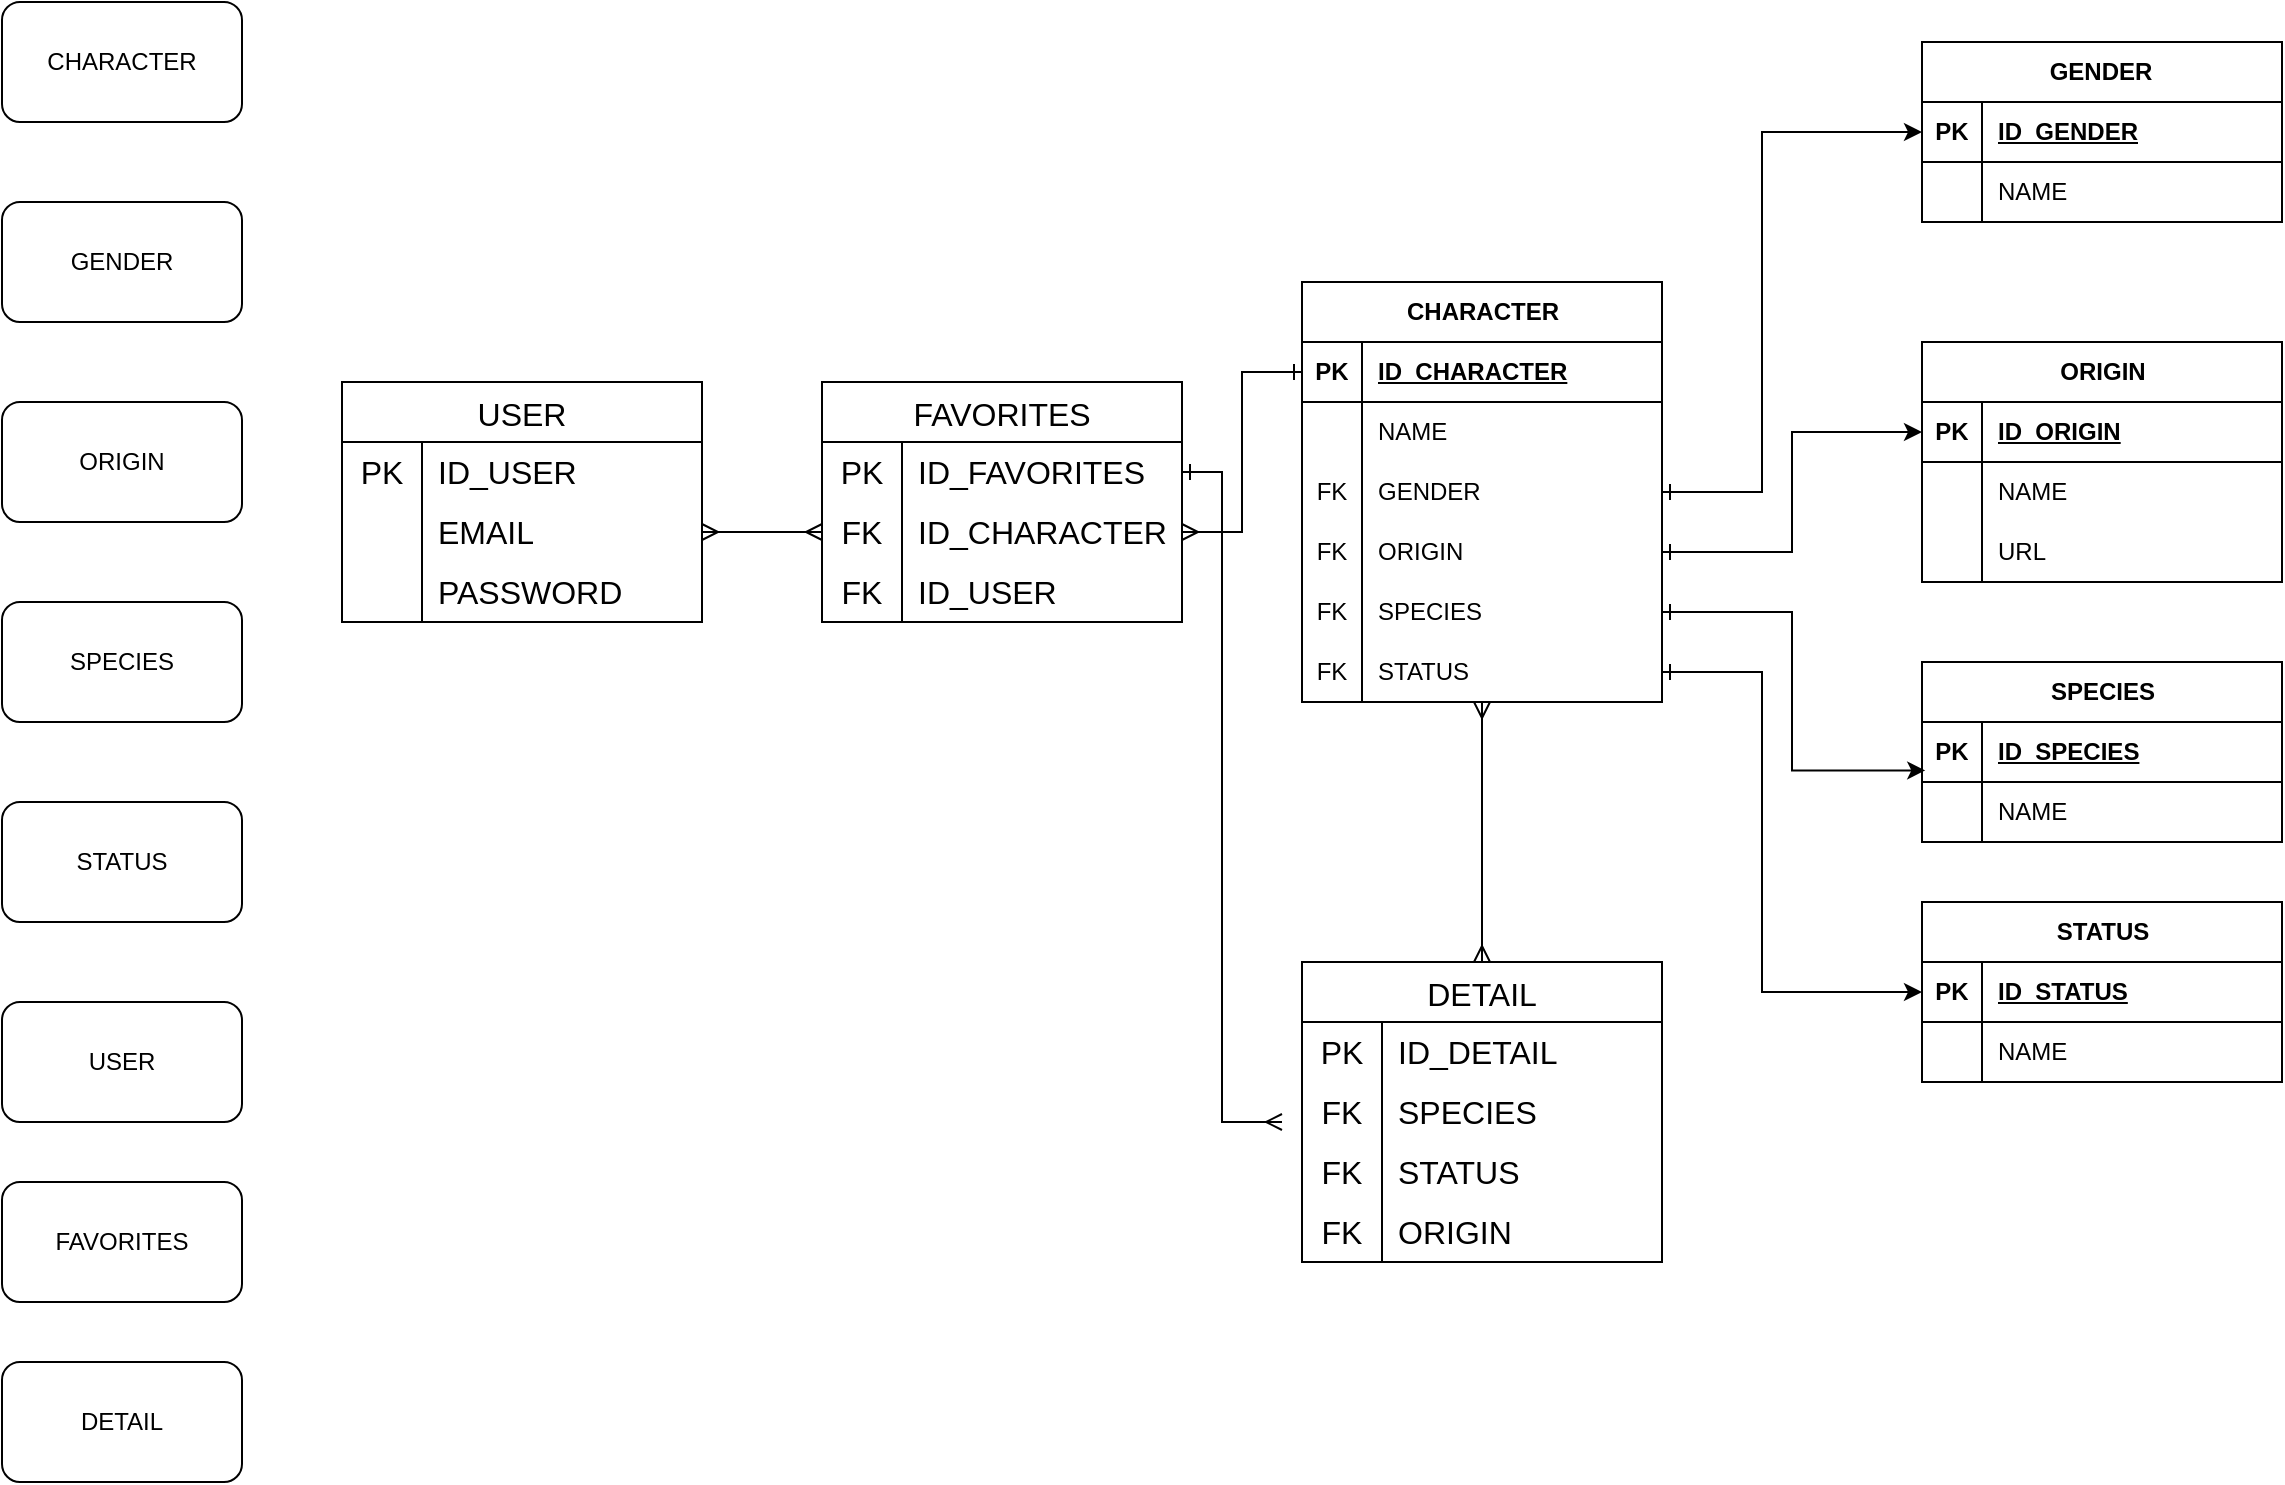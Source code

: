 <mxfile version="22.0.2" type="device">
  <diagram name="Página-1" id="U8-oex3QcZjuOHcGFWiY">
    <mxGraphModel dx="1219" dy="722" grid="1" gridSize="10" guides="1" tooltips="1" connect="1" arrows="1" fold="1" page="1" pageScale="1" pageWidth="1169" pageHeight="827" background="none" math="0" shadow="0">
      <root>
        <mxCell id="0" />
        <mxCell id="1" parent="0" />
        <mxCell id="LmtwiRW8bzPw_4DtUCtR-1" value="CHARACTER" style="rounded=1;whiteSpace=wrap;html=1;" parent="1" vertex="1">
          <mxGeometry x="20" y="80" width="120" height="60" as="geometry" />
        </mxCell>
        <mxCell id="LmtwiRW8bzPw_4DtUCtR-2" value="STATUS" style="rounded=1;whiteSpace=wrap;html=1;" parent="1" vertex="1">
          <mxGeometry x="20" y="480" width="120" height="60" as="geometry" />
        </mxCell>
        <mxCell id="LmtwiRW8bzPw_4DtUCtR-3" value="SPECIES" style="rounded=1;whiteSpace=wrap;html=1;" parent="1" vertex="1">
          <mxGeometry x="20" y="380" width="120" height="60" as="geometry" />
        </mxCell>
        <mxCell id="LmtwiRW8bzPw_4DtUCtR-4" value="ORIGIN" style="rounded=1;whiteSpace=wrap;html=1;" parent="1" vertex="1">
          <mxGeometry x="20" y="280" width="120" height="60" as="geometry" />
        </mxCell>
        <mxCell id="LmtwiRW8bzPw_4DtUCtR-5" value="GENDER" style="rounded=1;whiteSpace=wrap;html=1;" parent="1" vertex="1">
          <mxGeometry x="20" y="180" width="120" height="60" as="geometry" />
        </mxCell>
        <mxCell id="LmtwiRW8bzPw_4DtUCtR-28" value="USER" style="rounded=1;whiteSpace=wrap;html=1;" parent="1" vertex="1">
          <mxGeometry x="20" y="580" width="120" height="60" as="geometry" />
        </mxCell>
        <mxCell id="LmtwiRW8bzPw_4DtUCtR-29" value="FAVORITES" style="rounded=1;whiteSpace=wrap;html=1;" parent="1" vertex="1">
          <mxGeometry x="20" y="670" width="120" height="60" as="geometry" />
        </mxCell>
        <mxCell id="LmtwiRW8bzPw_4DtUCtR-155" style="edgeStyle=orthogonalEdgeStyle;rounded=0;orthogonalLoop=1;jettySize=auto;html=1;startArrow=ERmany;startFill=0;endArrow=ERmany;endFill=0;" parent="1" source="LmtwiRW8bzPw_4DtUCtR-31" edge="1">
          <mxGeometry relative="1" as="geometry">
            <mxPoint x="760" y="560" as="targetPoint" />
          </mxGeometry>
        </mxCell>
        <mxCell id="LmtwiRW8bzPw_4DtUCtR-31" value="CHARACTER" style="shape=table;startSize=30;container=1;collapsible=1;childLayout=tableLayout;fixedRows=1;rowLines=0;fontStyle=1;align=center;resizeLast=1;html=1;" parent="1" vertex="1">
          <mxGeometry x="670" y="220" width="180" height="210" as="geometry" />
        </mxCell>
        <mxCell id="LmtwiRW8bzPw_4DtUCtR-32" value="" style="shape=tableRow;horizontal=0;startSize=0;swimlaneHead=0;swimlaneBody=0;fillColor=none;collapsible=0;dropTarget=0;points=[[0,0.5],[1,0.5]];portConstraint=eastwest;top=0;left=0;right=0;bottom=1;" parent="LmtwiRW8bzPw_4DtUCtR-31" vertex="1">
          <mxGeometry y="30" width="180" height="30" as="geometry" />
        </mxCell>
        <mxCell id="LmtwiRW8bzPw_4DtUCtR-33" value="PK" style="shape=partialRectangle;connectable=0;fillColor=none;top=0;left=0;bottom=0;right=0;fontStyle=1;overflow=hidden;whiteSpace=wrap;html=1;" parent="LmtwiRW8bzPw_4DtUCtR-32" vertex="1">
          <mxGeometry width="30" height="30" as="geometry">
            <mxRectangle width="30" height="30" as="alternateBounds" />
          </mxGeometry>
        </mxCell>
        <mxCell id="LmtwiRW8bzPw_4DtUCtR-34" value="ID_CHARACTER" style="shape=partialRectangle;connectable=0;fillColor=none;top=0;left=0;bottom=0;right=0;align=left;spacingLeft=6;fontStyle=5;overflow=hidden;whiteSpace=wrap;html=1;" parent="LmtwiRW8bzPw_4DtUCtR-32" vertex="1">
          <mxGeometry x="30" width="150" height="30" as="geometry">
            <mxRectangle width="150" height="30" as="alternateBounds" />
          </mxGeometry>
        </mxCell>
        <mxCell id="LmtwiRW8bzPw_4DtUCtR-35" value="" style="shape=tableRow;horizontal=0;startSize=0;swimlaneHead=0;swimlaneBody=0;fillColor=none;collapsible=0;dropTarget=0;points=[[0,0.5],[1,0.5]];portConstraint=eastwest;top=0;left=0;right=0;bottom=0;" parent="LmtwiRW8bzPw_4DtUCtR-31" vertex="1">
          <mxGeometry y="60" width="180" height="30" as="geometry" />
        </mxCell>
        <mxCell id="LmtwiRW8bzPw_4DtUCtR-36" value="" style="shape=partialRectangle;connectable=0;fillColor=none;top=0;left=0;bottom=0;right=0;editable=1;overflow=hidden;whiteSpace=wrap;html=1;" parent="LmtwiRW8bzPw_4DtUCtR-35" vertex="1">
          <mxGeometry width="30" height="30" as="geometry">
            <mxRectangle width="30" height="30" as="alternateBounds" />
          </mxGeometry>
        </mxCell>
        <mxCell id="LmtwiRW8bzPw_4DtUCtR-37" value="NAME" style="shape=partialRectangle;connectable=0;fillColor=none;top=0;left=0;bottom=0;right=0;align=left;spacingLeft=6;overflow=hidden;whiteSpace=wrap;html=1;" parent="LmtwiRW8bzPw_4DtUCtR-35" vertex="1">
          <mxGeometry x="30" width="150" height="30" as="geometry">
            <mxRectangle width="150" height="30" as="alternateBounds" />
          </mxGeometry>
        </mxCell>
        <mxCell id="LmtwiRW8bzPw_4DtUCtR-38" value="" style="shape=tableRow;horizontal=0;startSize=0;swimlaneHead=0;swimlaneBody=0;fillColor=none;collapsible=0;dropTarget=0;points=[[0,0.5],[1,0.5]];portConstraint=eastwest;top=0;left=0;right=0;bottom=0;" parent="LmtwiRW8bzPw_4DtUCtR-31" vertex="1">
          <mxGeometry y="90" width="180" height="30" as="geometry" />
        </mxCell>
        <mxCell id="LmtwiRW8bzPw_4DtUCtR-39" value="FK" style="shape=partialRectangle;connectable=0;fillColor=none;top=0;left=0;bottom=0;right=0;editable=1;overflow=hidden;whiteSpace=wrap;html=1;" parent="LmtwiRW8bzPw_4DtUCtR-38" vertex="1">
          <mxGeometry width="30" height="30" as="geometry">
            <mxRectangle width="30" height="30" as="alternateBounds" />
          </mxGeometry>
        </mxCell>
        <mxCell id="LmtwiRW8bzPw_4DtUCtR-40" value="GENDER" style="shape=partialRectangle;connectable=0;fillColor=none;top=0;left=0;bottom=0;right=0;align=left;spacingLeft=6;overflow=hidden;whiteSpace=wrap;html=1;" parent="LmtwiRW8bzPw_4DtUCtR-38" vertex="1">
          <mxGeometry x="30" width="150" height="30" as="geometry">
            <mxRectangle width="150" height="30" as="alternateBounds" />
          </mxGeometry>
        </mxCell>
        <mxCell id="LmtwiRW8bzPw_4DtUCtR-41" value="" style="shape=tableRow;horizontal=0;startSize=0;swimlaneHead=0;swimlaneBody=0;fillColor=none;collapsible=0;dropTarget=0;points=[[0,0.5],[1,0.5]];portConstraint=eastwest;top=0;left=0;right=0;bottom=0;" parent="LmtwiRW8bzPw_4DtUCtR-31" vertex="1">
          <mxGeometry y="120" width="180" height="30" as="geometry" />
        </mxCell>
        <mxCell id="LmtwiRW8bzPw_4DtUCtR-42" value="FK" style="shape=partialRectangle;connectable=0;fillColor=none;top=0;left=0;bottom=0;right=0;editable=1;overflow=hidden;whiteSpace=wrap;html=1;" parent="LmtwiRW8bzPw_4DtUCtR-41" vertex="1">
          <mxGeometry width="30" height="30" as="geometry">
            <mxRectangle width="30" height="30" as="alternateBounds" />
          </mxGeometry>
        </mxCell>
        <mxCell id="LmtwiRW8bzPw_4DtUCtR-43" value="ORIGIN" style="shape=partialRectangle;connectable=0;fillColor=none;top=0;left=0;bottom=0;right=0;align=left;spacingLeft=6;overflow=hidden;whiteSpace=wrap;html=1;" parent="LmtwiRW8bzPw_4DtUCtR-41" vertex="1">
          <mxGeometry x="30" width="150" height="30" as="geometry">
            <mxRectangle width="150" height="30" as="alternateBounds" />
          </mxGeometry>
        </mxCell>
        <mxCell id="LmtwiRW8bzPw_4DtUCtR-44" value="" style="shape=tableRow;horizontal=0;startSize=0;swimlaneHead=0;swimlaneBody=0;fillColor=none;collapsible=0;dropTarget=0;points=[[0,0.5],[1,0.5]];portConstraint=eastwest;top=0;left=0;right=0;bottom=0;" parent="LmtwiRW8bzPw_4DtUCtR-31" vertex="1">
          <mxGeometry y="150" width="180" height="30" as="geometry" />
        </mxCell>
        <mxCell id="LmtwiRW8bzPw_4DtUCtR-45" value="FK" style="shape=partialRectangle;connectable=0;fillColor=none;top=0;left=0;bottom=0;right=0;editable=1;overflow=hidden;whiteSpace=wrap;html=1;" parent="LmtwiRW8bzPw_4DtUCtR-44" vertex="1">
          <mxGeometry width="30" height="30" as="geometry">
            <mxRectangle width="30" height="30" as="alternateBounds" />
          </mxGeometry>
        </mxCell>
        <mxCell id="LmtwiRW8bzPw_4DtUCtR-46" value="SPECIES" style="shape=partialRectangle;connectable=0;fillColor=none;top=0;left=0;bottom=0;right=0;align=left;spacingLeft=6;overflow=hidden;whiteSpace=wrap;html=1;" parent="LmtwiRW8bzPw_4DtUCtR-44" vertex="1">
          <mxGeometry x="30" width="150" height="30" as="geometry">
            <mxRectangle width="150" height="30" as="alternateBounds" />
          </mxGeometry>
        </mxCell>
        <mxCell id="LmtwiRW8bzPw_4DtUCtR-47" value="" style="shape=tableRow;horizontal=0;startSize=0;swimlaneHead=0;swimlaneBody=0;fillColor=none;collapsible=0;dropTarget=0;points=[[0,0.5],[1,0.5]];portConstraint=eastwest;top=0;left=0;right=0;bottom=0;" parent="LmtwiRW8bzPw_4DtUCtR-31" vertex="1">
          <mxGeometry y="180" width="180" height="30" as="geometry" />
        </mxCell>
        <mxCell id="LmtwiRW8bzPw_4DtUCtR-48" value="FK" style="shape=partialRectangle;connectable=0;fillColor=none;top=0;left=0;bottom=0;right=0;editable=1;overflow=hidden;whiteSpace=wrap;html=1;" parent="LmtwiRW8bzPw_4DtUCtR-47" vertex="1">
          <mxGeometry width="30" height="30" as="geometry">
            <mxRectangle width="30" height="30" as="alternateBounds" />
          </mxGeometry>
        </mxCell>
        <mxCell id="LmtwiRW8bzPw_4DtUCtR-49" value="STATUS" style="shape=partialRectangle;connectable=0;fillColor=none;top=0;left=0;bottom=0;right=0;align=left;spacingLeft=6;overflow=hidden;whiteSpace=wrap;html=1;" parent="LmtwiRW8bzPw_4DtUCtR-47" vertex="1">
          <mxGeometry x="30" width="150" height="30" as="geometry">
            <mxRectangle width="150" height="30" as="alternateBounds" />
          </mxGeometry>
        </mxCell>
        <mxCell id="LmtwiRW8bzPw_4DtUCtR-50" value="GENDER&lt;span style=&quot;white-space: pre;&quot;&gt;&#x9;&lt;/span&gt;" style="shape=table;startSize=30;container=1;collapsible=1;childLayout=tableLayout;fixedRows=1;rowLines=0;fontStyle=1;align=center;resizeLast=1;html=1;" parent="1" vertex="1">
          <mxGeometry x="980" y="100" width="180" height="90" as="geometry" />
        </mxCell>
        <mxCell id="LmtwiRW8bzPw_4DtUCtR-51" value="" style="shape=tableRow;horizontal=0;startSize=0;swimlaneHead=0;swimlaneBody=0;fillColor=none;collapsible=0;dropTarget=0;points=[[0,0.5],[1,0.5]];portConstraint=eastwest;top=0;left=0;right=0;bottom=1;" parent="LmtwiRW8bzPw_4DtUCtR-50" vertex="1">
          <mxGeometry y="30" width="180" height="30" as="geometry" />
        </mxCell>
        <mxCell id="LmtwiRW8bzPw_4DtUCtR-52" value="PK" style="shape=partialRectangle;connectable=0;fillColor=none;top=0;left=0;bottom=0;right=0;fontStyle=1;overflow=hidden;whiteSpace=wrap;html=1;" parent="LmtwiRW8bzPw_4DtUCtR-51" vertex="1">
          <mxGeometry width="30" height="30" as="geometry">
            <mxRectangle width="30" height="30" as="alternateBounds" />
          </mxGeometry>
        </mxCell>
        <mxCell id="LmtwiRW8bzPw_4DtUCtR-53" value="ID_GENDER" style="shape=partialRectangle;connectable=0;fillColor=none;top=0;left=0;bottom=0;right=0;align=left;spacingLeft=6;fontStyle=5;overflow=hidden;whiteSpace=wrap;html=1;" parent="LmtwiRW8bzPw_4DtUCtR-51" vertex="1">
          <mxGeometry x="30" width="150" height="30" as="geometry">
            <mxRectangle width="150" height="30" as="alternateBounds" />
          </mxGeometry>
        </mxCell>
        <mxCell id="LmtwiRW8bzPw_4DtUCtR-54" value="" style="shape=tableRow;horizontal=0;startSize=0;swimlaneHead=0;swimlaneBody=0;fillColor=none;collapsible=0;dropTarget=0;points=[[0,0.5],[1,0.5]];portConstraint=eastwest;top=0;left=0;right=0;bottom=0;" parent="LmtwiRW8bzPw_4DtUCtR-50" vertex="1">
          <mxGeometry y="60" width="180" height="30" as="geometry" />
        </mxCell>
        <mxCell id="LmtwiRW8bzPw_4DtUCtR-55" value="" style="shape=partialRectangle;connectable=0;fillColor=none;top=0;left=0;bottom=0;right=0;editable=1;overflow=hidden;whiteSpace=wrap;html=1;" parent="LmtwiRW8bzPw_4DtUCtR-54" vertex="1">
          <mxGeometry width="30" height="30" as="geometry">
            <mxRectangle width="30" height="30" as="alternateBounds" />
          </mxGeometry>
        </mxCell>
        <mxCell id="LmtwiRW8bzPw_4DtUCtR-56" value="NAME" style="shape=partialRectangle;connectable=0;fillColor=none;top=0;left=0;bottom=0;right=0;align=left;spacingLeft=6;overflow=hidden;whiteSpace=wrap;html=1;" parent="LmtwiRW8bzPw_4DtUCtR-54" vertex="1">
          <mxGeometry x="30" width="150" height="30" as="geometry">
            <mxRectangle width="150" height="30" as="alternateBounds" />
          </mxGeometry>
        </mxCell>
        <mxCell id="LmtwiRW8bzPw_4DtUCtR-63" value="SPECIES" style="shape=table;startSize=30;container=1;collapsible=1;childLayout=tableLayout;fixedRows=1;rowLines=0;fontStyle=1;align=center;resizeLast=1;html=1;" parent="1" vertex="1">
          <mxGeometry x="980" y="410" width="180" height="90" as="geometry" />
        </mxCell>
        <mxCell id="LmtwiRW8bzPw_4DtUCtR-64" value="" style="shape=tableRow;horizontal=0;startSize=0;swimlaneHead=0;swimlaneBody=0;fillColor=none;collapsible=0;dropTarget=0;points=[[0,0.5],[1,0.5]];portConstraint=eastwest;top=0;left=0;right=0;bottom=1;" parent="LmtwiRW8bzPw_4DtUCtR-63" vertex="1">
          <mxGeometry y="30" width="180" height="30" as="geometry" />
        </mxCell>
        <mxCell id="LmtwiRW8bzPw_4DtUCtR-65" value="PK" style="shape=partialRectangle;connectable=0;fillColor=none;top=0;left=0;bottom=0;right=0;fontStyle=1;overflow=hidden;whiteSpace=wrap;html=1;" parent="LmtwiRW8bzPw_4DtUCtR-64" vertex="1">
          <mxGeometry width="30" height="30" as="geometry">
            <mxRectangle width="30" height="30" as="alternateBounds" />
          </mxGeometry>
        </mxCell>
        <mxCell id="LmtwiRW8bzPw_4DtUCtR-66" value="ID_SPECIES" style="shape=partialRectangle;connectable=0;fillColor=none;top=0;left=0;bottom=0;right=0;align=left;spacingLeft=6;fontStyle=5;overflow=hidden;whiteSpace=wrap;html=1;" parent="LmtwiRW8bzPw_4DtUCtR-64" vertex="1">
          <mxGeometry x="30" width="150" height="30" as="geometry">
            <mxRectangle width="150" height="30" as="alternateBounds" />
          </mxGeometry>
        </mxCell>
        <mxCell id="LmtwiRW8bzPw_4DtUCtR-67" value="" style="shape=tableRow;horizontal=0;startSize=0;swimlaneHead=0;swimlaneBody=0;fillColor=none;collapsible=0;dropTarget=0;points=[[0,0.5],[1,0.5]];portConstraint=eastwest;top=0;left=0;right=0;bottom=0;" parent="LmtwiRW8bzPw_4DtUCtR-63" vertex="1">
          <mxGeometry y="60" width="180" height="30" as="geometry" />
        </mxCell>
        <mxCell id="LmtwiRW8bzPw_4DtUCtR-68" value="" style="shape=partialRectangle;connectable=0;fillColor=none;top=0;left=0;bottom=0;right=0;editable=1;overflow=hidden;whiteSpace=wrap;html=1;" parent="LmtwiRW8bzPw_4DtUCtR-67" vertex="1">
          <mxGeometry width="30" height="30" as="geometry">
            <mxRectangle width="30" height="30" as="alternateBounds" />
          </mxGeometry>
        </mxCell>
        <mxCell id="LmtwiRW8bzPw_4DtUCtR-69" value="NAME" style="shape=partialRectangle;connectable=0;fillColor=none;top=0;left=0;bottom=0;right=0;align=left;spacingLeft=6;overflow=hidden;whiteSpace=wrap;html=1;" parent="LmtwiRW8bzPw_4DtUCtR-67" vertex="1">
          <mxGeometry x="30" width="150" height="30" as="geometry">
            <mxRectangle width="150" height="30" as="alternateBounds" />
          </mxGeometry>
        </mxCell>
        <mxCell id="LmtwiRW8bzPw_4DtUCtR-76" value="ORIGIN" style="shape=table;startSize=30;container=1;collapsible=1;childLayout=tableLayout;fixedRows=1;rowLines=0;fontStyle=1;align=center;resizeLast=1;html=1;" parent="1" vertex="1">
          <mxGeometry x="980" y="250" width="180" height="120" as="geometry" />
        </mxCell>
        <mxCell id="LmtwiRW8bzPw_4DtUCtR-77" value="" style="shape=tableRow;horizontal=0;startSize=0;swimlaneHead=0;swimlaneBody=0;fillColor=none;collapsible=0;dropTarget=0;points=[[0,0.5],[1,0.5]];portConstraint=eastwest;top=0;left=0;right=0;bottom=1;" parent="LmtwiRW8bzPw_4DtUCtR-76" vertex="1">
          <mxGeometry y="30" width="180" height="30" as="geometry" />
        </mxCell>
        <mxCell id="LmtwiRW8bzPw_4DtUCtR-78" value="PK" style="shape=partialRectangle;connectable=0;fillColor=none;top=0;left=0;bottom=0;right=0;fontStyle=1;overflow=hidden;whiteSpace=wrap;html=1;" parent="LmtwiRW8bzPw_4DtUCtR-77" vertex="1">
          <mxGeometry width="30" height="30" as="geometry">
            <mxRectangle width="30" height="30" as="alternateBounds" />
          </mxGeometry>
        </mxCell>
        <mxCell id="LmtwiRW8bzPw_4DtUCtR-79" value="ID_ORIGIN&lt;span style=&quot;white-space: pre;&quot;&gt;&#x9;&lt;/span&gt;" style="shape=partialRectangle;connectable=0;fillColor=none;top=0;left=0;bottom=0;right=0;align=left;spacingLeft=6;fontStyle=5;overflow=hidden;whiteSpace=wrap;html=1;" parent="LmtwiRW8bzPw_4DtUCtR-77" vertex="1">
          <mxGeometry x="30" width="150" height="30" as="geometry">
            <mxRectangle width="150" height="30" as="alternateBounds" />
          </mxGeometry>
        </mxCell>
        <mxCell id="LmtwiRW8bzPw_4DtUCtR-80" value="" style="shape=tableRow;horizontal=0;startSize=0;swimlaneHead=0;swimlaneBody=0;fillColor=none;collapsible=0;dropTarget=0;points=[[0,0.5],[1,0.5]];portConstraint=eastwest;top=0;left=0;right=0;bottom=0;" parent="LmtwiRW8bzPw_4DtUCtR-76" vertex="1">
          <mxGeometry y="60" width="180" height="30" as="geometry" />
        </mxCell>
        <mxCell id="LmtwiRW8bzPw_4DtUCtR-81" value="" style="shape=partialRectangle;connectable=0;fillColor=none;top=0;left=0;bottom=0;right=0;editable=1;overflow=hidden;whiteSpace=wrap;html=1;" parent="LmtwiRW8bzPw_4DtUCtR-80" vertex="1">
          <mxGeometry width="30" height="30" as="geometry">
            <mxRectangle width="30" height="30" as="alternateBounds" />
          </mxGeometry>
        </mxCell>
        <mxCell id="LmtwiRW8bzPw_4DtUCtR-82" value="NAME" style="shape=partialRectangle;connectable=0;fillColor=none;top=0;left=0;bottom=0;right=0;align=left;spacingLeft=6;overflow=hidden;whiteSpace=wrap;html=1;" parent="LmtwiRW8bzPw_4DtUCtR-80" vertex="1">
          <mxGeometry x="30" width="150" height="30" as="geometry">
            <mxRectangle width="150" height="30" as="alternateBounds" />
          </mxGeometry>
        </mxCell>
        <mxCell id="LmtwiRW8bzPw_4DtUCtR-86" value="" style="shape=tableRow;horizontal=0;startSize=0;swimlaneHead=0;swimlaneBody=0;fillColor=none;collapsible=0;dropTarget=0;points=[[0,0.5],[1,0.5]];portConstraint=eastwest;top=0;left=0;right=0;bottom=0;" parent="LmtwiRW8bzPw_4DtUCtR-76" vertex="1">
          <mxGeometry y="90" width="180" height="30" as="geometry" />
        </mxCell>
        <mxCell id="LmtwiRW8bzPw_4DtUCtR-87" value="" style="shape=partialRectangle;connectable=0;fillColor=none;top=0;left=0;bottom=0;right=0;editable=1;overflow=hidden;whiteSpace=wrap;html=1;" parent="LmtwiRW8bzPw_4DtUCtR-86" vertex="1">
          <mxGeometry width="30" height="30" as="geometry">
            <mxRectangle width="30" height="30" as="alternateBounds" />
          </mxGeometry>
        </mxCell>
        <mxCell id="LmtwiRW8bzPw_4DtUCtR-88" value="URL" style="shape=partialRectangle;connectable=0;fillColor=none;top=0;left=0;bottom=0;right=0;align=left;spacingLeft=6;overflow=hidden;whiteSpace=wrap;html=1;" parent="LmtwiRW8bzPw_4DtUCtR-86" vertex="1">
          <mxGeometry x="30" width="150" height="30" as="geometry">
            <mxRectangle width="150" height="30" as="alternateBounds" />
          </mxGeometry>
        </mxCell>
        <mxCell id="LmtwiRW8bzPw_4DtUCtR-89" style="edgeStyle=orthogonalEdgeStyle;rounded=0;orthogonalLoop=1;jettySize=auto;html=1;startArrow=ERone;startFill=0;entryX=0;entryY=0.5;entryDx=0;entryDy=0;" parent="1" source="LmtwiRW8bzPw_4DtUCtR-38" target="LmtwiRW8bzPw_4DtUCtR-51" edge="1">
          <mxGeometry relative="1" as="geometry">
            <mxPoint x="960" y="133" as="targetPoint" />
            <Array as="points">
              <mxPoint x="900" y="325" />
              <mxPoint x="900" y="145" />
            </Array>
          </mxGeometry>
        </mxCell>
        <mxCell id="LmtwiRW8bzPw_4DtUCtR-90" style="edgeStyle=orthogonalEdgeStyle;rounded=0;orthogonalLoop=1;jettySize=auto;html=1;exitX=1;exitY=0.5;exitDx=0;exitDy=0;entryX=0;entryY=0.5;entryDx=0;entryDy=0;startArrow=ERone;startFill=0;" parent="1" source="LmtwiRW8bzPw_4DtUCtR-41" target="LmtwiRW8bzPw_4DtUCtR-77" edge="1">
          <mxGeometry relative="1" as="geometry" />
        </mxCell>
        <mxCell id="LmtwiRW8bzPw_4DtUCtR-91" style="edgeStyle=orthogonalEdgeStyle;rounded=0;orthogonalLoop=1;jettySize=auto;html=1;entryX=0.009;entryY=0.807;entryDx=0;entryDy=0;entryPerimeter=0;startArrow=ERone;startFill=0;" parent="1" source="LmtwiRW8bzPw_4DtUCtR-44" target="LmtwiRW8bzPw_4DtUCtR-64" edge="1">
          <mxGeometry relative="1" as="geometry">
            <mxPoint x="900" y="460" as="targetPoint" />
          </mxGeometry>
        </mxCell>
        <mxCell id="LmtwiRW8bzPw_4DtUCtR-107" value="STATUS" style="shape=table;startSize=30;container=1;collapsible=1;childLayout=tableLayout;fixedRows=1;rowLines=0;fontStyle=1;align=center;resizeLast=1;html=1;" parent="1" vertex="1">
          <mxGeometry x="980" y="530" width="180" height="90" as="geometry" />
        </mxCell>
        <mxCell id="LmtwiRW8bzPw_4DtUCtR-108" value="" style="shape=tableRow;horizontal=0;startSize=0;swimlaneHead=0;swimlaneBody=0;fillColor=none;collapsible=0;dropTarget=0;points=[[0,0.5],[1,0.5]];portConstraint=eastwest;top=0;left=0;right=0;bottom=1;" parent="LmtwiRW8bzPw_4DtUCtR-107" vertex="1">
          <mxGeometry y="30" width="180" height="30" as="geometry" />
        </mxCell>
        <mxCell id="LmtwiRW8bzPw_4DtUCtR-109" value="PK" style="shape=partialRectangle;connectable=0;fillColor=none;top=0;left=0;bottom=0;right=0;fontStyle=1;overflow=hidden;whiteSpace=wrap;html=1;" parent="LmtwiRW8bzPw_4DtUCtR-108" vertex="1">
          <mxGeometry width="30" height="30" as="geometry">
            <mxRectangle width="30" height="30" as="alternateBounds" />
          </mxGeometry>
        </mxCell>
        <mxCell id="LmtwiRW8bzPw_4DtUCtR-110" value="ID_STATUS" style="shape=partialRectangle;connectable=0;fillColor=none;top=0;left=0;bottom=0;right=0;align=left;spacingLeft=6;fontStyle=5;overflow=hidden;whiteSpace=wrap;html=1;" parent="LmtwiRW8bzPw_4DtUCtR-108" vertex="1">
          <mxGeometry x="30" width="150" height="30" as="geometry">
            <mxRectangle width="150" height="30" as="alternateBounds" />
          </mxGeometry>
        </mxCell>
        <mxCell id="LmtwiRW8bzPw_4DtUCtR-111" value="" style="shape=tableRow;horizontal=0;startSize=0;swimlaneHead=0;swimlaneBody=0;fillColor=none;collapsible=0;dropTarget=0;points=[[0,0.5],[1,0.5]];portConstraint=eastwest;top=0;left=0;right=0;bottom=0;" parent="LmtwiRW8bzPw_4DtUCtR-107" vertex="1">
          <mxGeometry y="60" width="180" height="30" as="geometry" />
        </mxCell>
        <mxCell id="LmtwiRW8bzPw_4DtUCtR-112" value="" style="shape=partialRectangle;connectable=0;fillColor=none;top=0;left=0;bottom=0;right=0;editable=1;overflow=hidden;whiteSpace=wrap;html=1;" parent="LmtwiRW8bzPw_4DtUCtR-111" vertex="1">
          <mxGeometry width="30" height="30" as="geometry">
            <mxRectangle width="30" height="30" as="alternateBounds" />
          </mxGeometry>
        </mxCell>
        <mxCell id="LmtwiRW8bzPw_4DtUCtR-113" value="NAME" style="shape=partialRectangle;connectable=0;fillColor=none;top=0;left=0;bottom=0;right=0;align=left;spacingLeft=6;overflow=hidden;whiteSpace=wrap;html=1;" parent="LmtwiRW8bzPw_4DtUCtR-111" vertex="1">
          <mxGeometry x="30" width="150" height="30" as="geometry">
            <mxRectangle width="150" height="30" as="alternateBounds" />
          </mxGeometry>
        </mxCell>
        <mxCell id="LmtwiRW8bzPw_4DtUCtR-114" style="edgeStyle=orthogonalEdgeStyle;rounded=0;orthogonalLoop=1;jettySize=auto;html=1;entryX=0;entryY=0.5;entryDx=0;entryDy=0;startArrow=ERone;startFill=0;" parent="1" source="LmtwiRW8bzPw_4DtUCtR-47" target="LmtwiRW8bzPw_4DtUCtR-108" edge="1">
          <mxGeometry relative="1" as="geometry">
            <mxPoint x="880" y="560" as="targetPoint" />
            <Array as="points">
              <mxPoint x="900" y="415" />
              <mxPoint x="900" y="575" />
            </Array>
          </mxGeometry>
        </mxCell>
        <mxCell id="LmtwiRW8bzPw_4DtUCtR-119" value="FAVORITES" style="shape=table;startSize=30;container=1;collapsible=0;childLayout=tableLayout;fixedRows=1;rowLines=0;fontStyle=0;strokeColor=default;fontSize=16;" parent="1" vertex="1">
          <mxGeometry x="430" y="270" width="180" height="120" as="geometry" />
        </mxCell>
        <mxCell id="LmtwiRW8bzPw_4DtUCtR-120" value="" style="shape=tableRow;horizontal=0;startSize=0;swimlaneHead=0;swimlaneBody=0;top=0;left=0;bottom=0;right=0;collapsible=0;dropTarget=0;fillColor=none;points=[[0,0.5],[1,0.5]];portConstraint=eastwest;strokeColor=inherit;fontSize=16;" parent="LmtwiRW8bzPw_4DtUCtR-119" vertex="1">
          <mxGeometry y="30" width="180" height="30" as="geometry" />
        </mxCell>
        <mxCell id="LmtwiRW8bzPw_4DtUCtR-121" value="PK" style="shape=partialRectangle;html=1;whiteSpace=wrap;connectable=0;fillColor=none;top=0;left=0;bottom=0;right=0;overflow=hidden;pointerEvents=1;strokeColor=inherit;fontSize=16;" parent="LmtwiRW8bzPw_4DtUCtR-120" vertex="1">
          <mxGeometry width="40" height="30" as="geometry">
            <mxRectangle width="40" height="30" as="alternateBounds" />
          </mxGeometry>
        </mxCell>
        <mxCell id="LmtwiRW8bzPw_4DtUCtR-122" value="ID_FAVORITES" style="shape=partialRectangle;html=1;whiteSpace=wrap;connectable=0;fillColor=none;top=0;left=0;bottom=0;right=0;align=left;spacingLeft=6;overflow=hidden;strokeColor=inherit;fontSize=16;" parent="LmtwiRW8bzPw_4DtUCtR-120" vertex="1">
          <mxGeometry x="40" width="140" height="30" as="geometry">
            <mxRectangle width="140" height="30" as="alternateBounds" />
          </mxGeometry>
        </mxCell>
        <mxCell id="LmtwiRW8bzPw_4DtUCtR-123" value="" style="shape=tableRow;horizontal=0;startSize=0;swimlaneHead=0;swimlaneBody=0;top=0;left=0;bottom=0;right=0;collapsible=0;dropTarget=0;fillColor=none;points=[[0,0.5],[1,0.5]];portConstraint=eastwest;strokeColor=inherit;fontSize=16;" parent="LmtwiRW8bzPw_4DtUCtR-119" vertex="1">
          <mxGeometry y="60" width="180" height="30" as="geometry" />
        </mxCell>
        <mxCell id="LmtwiRW8bzPw_4DtUCtR-124" value="FK" style="shape=partialRectangle;html=1;whiteSpace=wrap;connectable=0;fillColor=none;top=0;left=0;bottom=0;right=0;overflow=hidden;strokeColor=inherit;fontSize=16;" parent="LmtwiRW8bzPw_4DtUCtR-123" vertex="1">
          <mxGeometry width="40" height="30" as="geometry">
            <mxRectangle width="40" height="30" as="alternateBounds" />
          </mxGeometry>
        </mxCell>
        <mxCell id="LmtwiRW8bzPw_4DtUCtR-125" value="ID_CHARACTER" style="shape=partialRectangle;html=1;whiteSpace=wrap;connectable=0;fillColor=none;top=0;left=0;bottom=0;right=0;align=left;spacingLeft=6;overflow=hidden;strokeColor=inherit;fontSize=16;" parent="LmtwiRW8bzPw_4DtUCtR-123" vertex="1">
          <mxGeometry x="40" width="140" height="30" as="geometry">
            <mxRectangle width="140" height="30" as="alternateBounds" />
          </mxGeometry>
        </mxCell>
        <mxCell id="LmtwiRW8bzPw_4DtUCtR-126" value="" style="shape=tableRow;horizontal=0;startSize=0;swimlaneHead=0;swimlaneBody=0;top=0;left=0;bottom=0;right=0;collapsible=0;dropTarget=0;fillColor=none;points=[[0,0.5],[1,0.5]];portConstraint=eastwest;strokeColor=inherit;fontSize=16;" parent="LmtwiRW8bzPw_4DtUCtR-119" vertex="1">
          <mxGeometry y="90" width="180" height="30" as="geometry" />
        </mxCell>
        <mxCell id="LmtwiRW8bzPw_4DtUCtR-127" value="FK" style="shape=partialRectangle;html=1;whiteSpace=wrap;connectable=0;fillColor=none;top=0;left=0;bottom=0;right=0;overflow=hidden;strokeColor=inherit;fontSize=16;" parent="LmtwiRW8bzPw_4DtUCtR-126" vertex="1">
          <mxGeometry width="40" height="30" as="geometry">
            <mxRectangle width="40" height="30" as="alternateBounds" />
          </mxGeometry>
        </mxCell>
        <mxCell id="LmtwiRW8bzPw_4DtUCtR-128" value="ID_USER" style="shape=partialRectangle;html=1;whiteSpace=wrap;connectable=0;fillColor=none;top=0;left=0;bottom=0;right=0;align=left;spacingLeft=6;overflow=hidden;strokeColor=inherit;fontSize=16;" parent="LmtwiRW8bzPw_4DtUCtR-126" vertex="1">
          <mxGeometry x="40" width="140" height="30" as="geometry">
            <mxRectangle width="140" height="30" as="alternateBounds" />
          </mxGeometry>
        </mxCell>
        <mxCell id="LmtwiRW8bzPw_4DtUCtR-129" value="USER" style="shape=table;startSize=30;container=1;collapsible=0;childLayout=tableLayout;fixedRows=1;rowLines=0;fontStyle=0;strokeColor=default;fontSize=16;" parent="1" vertex="1">
          <mxGeometry x="190" y="270" width="180" height="120" as="geometry" />
        </mxCell>
        <mxCell id="LmtwiRW8bzPw_4DtUCtR-130" value="" style="shape=tableRow;horizontal=0;startSize=0;swimlaneHead=0;swimlaneBody=0;top=0;left=0;bottom=0;right=0;collapsible=0;dropTarget=0;fillColor=none;points=[[0,0.5],[1,0.5]];portConstraint=eastwest;strokeColor=inherit;fontSize=16;" parent="LmtwiRW8bzPw_4DtUCtR-129" vertex="1">
          <mxGeometry y="30" width="180" height="30" as="geometry" />
        </mxCell>
        <mxCell id="LmtwiRW8bzPw_4DtUCtR-131" value="PK" style="shape=partialRectangle;html=1;whiteSpace=wrap;connectable=0;fillColor=none;top=0;left=0;bottom=0;right=0;overflow=hidden;pointerEvents=1;strokeColor=inherit;fontSize=16;" parent="LmtwiRW8bzPw_4DtUCtR-130" vertex="1">
          <mxGeometry width="40" height="30" as="geometry">
            <mxRectangle width="40" height="30" as="alternateBounds" />
          </mxGeometry>
        </mxCell>
        <mxCell id="LmtwiRW8bzPw_4DtUCtR-132" value="ID_USER" style="shape=partialRectangle;html=1;whiteSpace=wrap;connectable=0;fillColor=none;top=0;left=0;bottom=0;right=0;align=left;spacingLeft=6;overflow=hidden;strokeColor=inherit;fontSize=16;" parent="LmtwiRW8bzPw_4DtUCtR-130" vertex="1">
          <mxGeometry x="40" width="140" height="30" as="geometry">
            <mxRectangle width="140" height="30" as="alternateBounds" />
          </mxGeometry>
        </mxCell>
        <mxCell id="LmtwiRW8bzPw_4DtUCtR-133" value="" style="shape=tableRow;horizontal=0;startSize=0;swimlaneHead=0;swimlaneBody=0;top=0;left=0;bottom=0;right=0;collapsible=0;dropTarget=0;fillColor=none;points=[[0,0.5],[1,0.5]];portConstraint=eastwest;strokeColor=inherit;fontSize=16;" parent="LmtwiRW8bzPw_4DtUCtR-129" vertex="1">
          <mxGeometry y="60" width="180" height="30" as="geometry" />
        </mxCell>
        <mxCell id="LmtwiRW8bzPw_4DtUCtR-134" value="" style="shape=partialRectangle;html=1;whiteSpace=wrap;connectable=0;fillColor=none;top=0;left=0;bottom=0;right=0;overflow=hidden;strokeColor=inherit;fontSize=16;" parent="LmtwiRW8bzPw_4DtUCtR-133" vertex="1">
          <mxGeometry width="40" height="30" as="geometry">
            <mxRectangle width="40" height="30" as="alternateBounds" />
          </mxGeometry>
        </mxCell>
        <mxCell id="LmtwiRW8bzPw_4DtUCtR-135" value="EMAIL" style="shape=partialRectangle;html=1;whiteSpace=wrap;connectable=0;fillColor=none;top=0;left=0;bottom=0;right=0;align=left;spacingLeft=6;overflow=hidden;strokeColor=inherit;fontSize=16;" parent="LmtwiRW8bzPw_4DtUCtR-133" vertex="1">
          <mxGeometry x="40" width="140" height="30" as="geometry">
            <mxRectangle width="140" height="30" as="alternateBounds" />
          </mxGeometry>
        </mxCell>
        <mxCell id="LmtwiRW8bzPw_4DtUCtR-136" value="" style="shape=tableRow;horizontal=0;startSize=0;swimlaneHead=0;swimlaneBody=0;top=0;left=0;bottom=0;right=0;collapsible=0;dropTarget=0;fillColor=none;points=[[0,0.5],[1,0.5]];portConstraint=eastwest;strokeColor=inherit;fontSize=16;" parent="LmtwiRW8bzPw_4DtUCtR-129" vertex="1">
          <mxGeometry y="90" width="180" height="30" as="geometry" />
        </mxCell>
        <mxCell id="LmtwiRW8bzPw_4DtUCtR-137" value="" style="shape=partialRectangle;html=1;whiteSpace=wrap;connectable=0;fillColor=none;top=0;left=0;bottom=0;right=0;overflow=hidden;strokeColor=inherit;fontSize=16;" parent="LmtwiRW8bzPw_4DtUCtR-136" vertex="1">
          <mxGeometry width="40" height="30" as="geometry">
            <mxRectangle width="40" height="30" as="alternateBounds" />
          </mxGeometry>
        </mxCell>
        <mxCell id="LmtwiRW8bzPw_4DtUCtR-138" value="PASSWORD" style="shape=partialRectangle;html=1;whiteSpace=wrap;connectable=0;fillColor=none;top=0;left=0;bottom=0;right=0;align=left;spacingLeft=6;overflow=hidden;strokeColor=inherit;fontSize=16;" parent="LmtwiRW8bzPw_4DtUCtR-136" vertex="1">
          <mxGeometry x="40" width="140" height="30" as="geometry">
            <mxRectangle width="140" height="30" as="alternateBounds" />
          </mxGeometry>
        </mxCell>
        <mxCell id="LmtwiRW8bzPw_4DtUCtR-139" style="edgeStyle=orthogonalEdgeStyle;rounded=0;orthogonalLoop=1;jettySize=auto;html=1;entryX=0;entryY=0.5;entryDx=0;entryDy=0;endArrow=ERmany;endFill=0;startArrow=ERmany;startFill=0;" parent="1" source="LmtwiRW8bzPw_4DtUCtR-133" target="LmtwiRW8bzPw_4DtUCtR-123" edge="1">
          <mxGeometry relative="1" as="geometry" />
        </mxCell>
        <mxCell id="LmtwiRW8bzPw_4DtUCtR-140" style="edgeStyle=orthogonalEdgeStyle;rounded=0;orthogonalLoop=1;jettySize=auto;html=1;startArrow=ERmany;startFill=0;endArrow=ERone;endFill=0;entryX=0;entryY=0.5;entryDx=0;entryDy=0;" parent="1" source="LmtwiRW8bzPw_4DtUCtR-123" target="LmtwiRW8bzPw_4DtUCtR-32" edge="1">
          <mxGeometry relative="1" as="geometry" />
        </mxCell>
        <mxCell id="LmtwiRW8bzPw_4DtUCtR-141" value="DETAIL" style="shape=table;startSize=30;container=1;collapsible=0;childLayout=tableLayout;fixedRows=1;rowLines=0;fontStyle=0;strokeColor=default;fontSize=16;" parent="1" vertex="1">
          <mxGeometry x="670" y="560" width="180" height="150" as="geometry" />
        </mxCell>
        <mxCell id="LmtwiRW8bzPw_4DtUCtR-142" value="" style="shape=tableRow;horizontal=0;startSize=0;swimlaneHead=0;swimlaneBody=0;top=0;left=0;bottom=0;right=0;collapsible=0;dropTarget=0;fillColor=none;points=[[0,0.5],[1,0.5]];portConstraint=eastwest;strokeColor=inherit;fontSize=16;" parent="LmtwiRW8bzPw_4DtUCtR-141" vertex="1">
          <mxGeometry y="30" width="180" height="30" as="geometry" />
        </mxCell>
        <mxCell id="LmtwiRW8bzPw_4DtUCtR-143" value="PK" style="shape=partialRectangle;html=1;whiteSpace=wrap;connectable=0;fillColor=none;top=0;left=0;bottom=0;right=0;overflow=hidden;pointerEvents=1;strokeColor=inherit;fontSize=16;" parent="LmtwiRW8bzPw_4DtUCtR-142" vertex="1">
          <mxGeometry width="40" height="30" as="geometry">
            <mxRectangle width="40" height="30" as="alternateBounds" />
          </mxGeometry>
        </mxCell>
        <mxCell id="LmtwiRW8bzPw_4DtUCtR-144" value="ID_DETAIL" style="shape=partialRectangle;html=1;whiteSpace=wrap;connectable=0;fillColor=none;top=0;left=0;bottom=0;right=0;align=left;spacingLeft=6;overflow=hidden;strokeColor=inherit;fontSize=16;" parent="LmtwiRW8bzPw_4DtUCtR-142" vertex="1">
          <mxGeometry x="40" width="140" height="30" as="geometry">
            <mxRectangle width="140" height="30" as="alternateBounds" />
          </mxGeometry>
        </mxCell>
        <mxCell id="LmtwiRW8bzPw_4DtUCtR-145" value="" style="shape=tableRow;horizontal=0;startSize=0;swimlaneHead=0;swimlaneBody=0;top=0;left=0;bottom=0;right=0;collapsible=0;dropTarget=0;fillColor=none;points=[[0,0.5],[1,0.5]];portConstraint=eastwest;strokeColor=inherit;fontSize=16;" parent="LmtwiRW8bzPw_4DtUCtR-141" vertex="1">
          <mxGeometry y="60" width="180" height="30" as="geometry" />
        </mxCell>
        <mxCell id="LmtwiRW8bzPw_4DtUCtR-146" value="FK" style="shape=partialRectangle;html=1;whiteSpace=wrap;connectable=0;fillColor=none;top=0;left=0;bottom=0;right=0;overflow=hidden;strokeColor=inherit;fontSize=16;" parent="LmtwiRW8bzPw_4DtUCtR-145" vertex="1">
          <mxGeometry width="40" height="30" as="geometry">
            <mxRectangle width="40" height="30" as="alternateBounds" />
          </mxGeometry>
        </mxCell>
        <mxCell id="LmtwiRW8bzPw_4DtUCtR-147" value="SPECIES&lt;span style=&quot;white-space: pre;&quot;&gt;&#x9;&lt;/span&gt;" style="shape=partialRectangle;html=1;whiteSpace=wrap;connectable=0;fillColor=none;top=0;left=0;bottom=0;right=0;align=left;spacingLeft=6;overflow=hidden;strokeColor=inherit;fontSize=16;" parent="LmtwiRW8bzPw_4DtUCtR-145" vertex="1">
          <mxGeometry x="40" width="140" height="30" as="geometry">
            <mxRectangle width="140" height="30" as="alternateBounds" />
          </mxGeometry>
        </mxCell>
        <mxCell id="LmtwiRW8bzPw_4DtUCtR-148" value="" style="shape=tableRow;horizontal=0;startSize=0;swimlaneHead=0;swimlaneBody=0;top=0;left=0;bottom=0;right=0;collapsible=0;dropTarget=0;fillColor=none;points=[[0,0.5],[1,0.5]];portConstraint=eastwest;strokeColor=inherit;fontSize=16;" parent="LmtwiRW8bzPw_4DtUCtR-141" vertex="1">
          <mxGeometry y="90" width="180" height="30" as="geometry" />
        </mxCell>
        <mxCell id="LmtwiRW8bzPw_4DtUCtR-149" value="FK" style="shape=partialRectangle;html=1;whiteSpace=wrap;connectable=0;fillColor=none;top=0;left=0;bottom=0;right=0;overflow=hidden;strokeColor=inherit;fontSize=16;" parent="LmtwiRW8bzPw_4DtUCtR-148" vertex="1">
          <mxGeometry width="40" height="30" as="geometry">
            <mxRectangle width="40" height="30" as="alternateBounds" />
          </mxGeometry>
        </mxCell>
        <mxCell id="LmtwiRW8bzPw_4DtUCtR-150" value="STATUS" style="shape=partialRectangle;html=1;whiteSpace=wrap;connectable=0;fillColor=none;top=0;left=0;bottom=0;right=0;align=left;spacingLeft=6;overflow=hidden;strokeColor=inherit;fontSize=16;" parent="LmtwiRW8bzPw_4DtUCtR-148" vertex="1">
          <mxGeometry x="40" width="140" height="30" as="geometry">
            <mxRectangle width="140" height="30" as="alternateBounds" />
          </mxGeometry>
        </mxCell>
        <mxCell id="LmtwiRW8bzPw_4DtUCtR-152" value="" style="shape=tableRow;horizontal=0;startSize=0;swimlaneHead=0;swimlaneBody=0;top=0;left=0;bottom=0;right=0;collapsible=0;dropTarget=0;fillColor=none;points=[[0,0.5],[1,0.5]];portConstraint=eastwest;strokeColor=inherit;fontSize=16;" parent="LmtwiRW8bzPw_4DtUCtR-141" vertex="1">
          <mxGeometry y="120" width="180" height="30" as="geometry" />
        </mxCell>
        <mxCell id="LmtwiRW8bzPw_4DtUCtR-153" value="FK" style="shape=partialRectangle;html=1;whiteSpace=wrap;connectable=0;fillColor=none;top=0;left=0;bottom=0;right=0;overflow=hidden;strokeColor=inherit;fontSize=16;" parent="LmtwiRW8bzPw_4DtUCtR-152" vertex="1">
          <mxGeometry width="40" height="30" as="geometry">
            <mxRectangle width="40" height="30" as="alternateBounds" />
          </mxGeometry>
        </mxCell>
        <mxCell id="LmtwiRW8bzPw_4DtUCtR-154" value="ORIGIN" style="shape=partialRectangle;html=1;whiteSpace=wrap;connectable=0;fillColor=none;top=0;left=0;bottom=0;right=0;align=left;spacingLeft=6;overflow=hidden;strokeColor=inherit;fontSize=16;" parent="LmtwiRW8bzPw_4DtUCtR-152" vertex="1">
          <mxGeometry x="40" width="140" height="30" as="geometry">
            <mxRectangle width="140" height="30" as="alternateBounds" />
          </mxGeometry>
        </mxCell>
        <mxCell id="LmtwiRW8bzPw_4DtUCtR-151" value="DETAIL" style="rounded=1;whiteSpace=wrap;html=1;" parent="1" vertex="1">
          <mxGeometry x="20" y="760" width="120" height="60" as="geometry" />
        </mxCell>
        <mxCell id="LmtwiRW8bzPw_4DtUCtR-157" style="edgeStyle=orthogonalEdgeStyle;rounded=0;orthogonalLoop=1;jettySize=auto;html=1;startArrow=ERone;startFill=0;endArrow=ERmany;endFill=0;exitX=1;exitY=0.5;exitDx=0;exitDy=0;" parent="1" source="LmtwiRW8bzPw_4DtUCtR-120" edge="1">
          <mxGeometry relative="1" as="geometry">
            <mxPoint x="660" y="640" as="targetPoint" />
            <mxPoint x="630" y="320" as="sourcePoint" />
            <Array as="points">
              <mxPoint x="630" y="315" />
              <mxPoint x="630" y="640" />
              <mxPoint x="660" y="640" />
            </Array>
          </mxGeometry>
        </mxCell>
      </root>
    </mxGraphModel>
  </diagram>
</mxfile>
